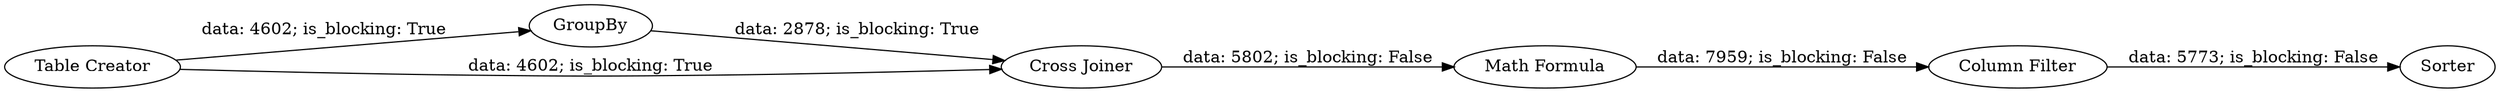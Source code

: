 digraph {
	"-1729269616917965796_7" [label=Sorter]
	"-1729269616917965796_5" [label="Math Formula"]
	"-1729269616917965796_2" [label="Table Creator"]
	"-1729269616917965796_1" [label=GroupBy]
	"-1729269616917965796_4" [label="Cross Joiner"]
	"-1729269616917965796_6" [label="Column Filter"]
	"-1729269616917965796_4" -> "-1729269616917965796_5" [label="data: 5802; is_blocking: False"]
	"-1729269616917965796_2" -> "-1729269616917965796_4" [label="data: 4602; is_blocking: True"]
	"-1729269616917965796_5" -> "-1729269616917965796_6" [label="data: 7959; is_blocking: False"]
	"-1729269616917965796_6" -> "-1729269616917965796_7" [label="data: 5773; is_blocking: False"]
	"-1729269616917965796_2" -> "-1729269616917965796_1" [label="data: 4602; is_blocking: True"]
	"-1729269616917965796_1" -> "-1729269616917965796_4" [label="data: 2878; is_blocking: True"]
	rankdir=LR
}
